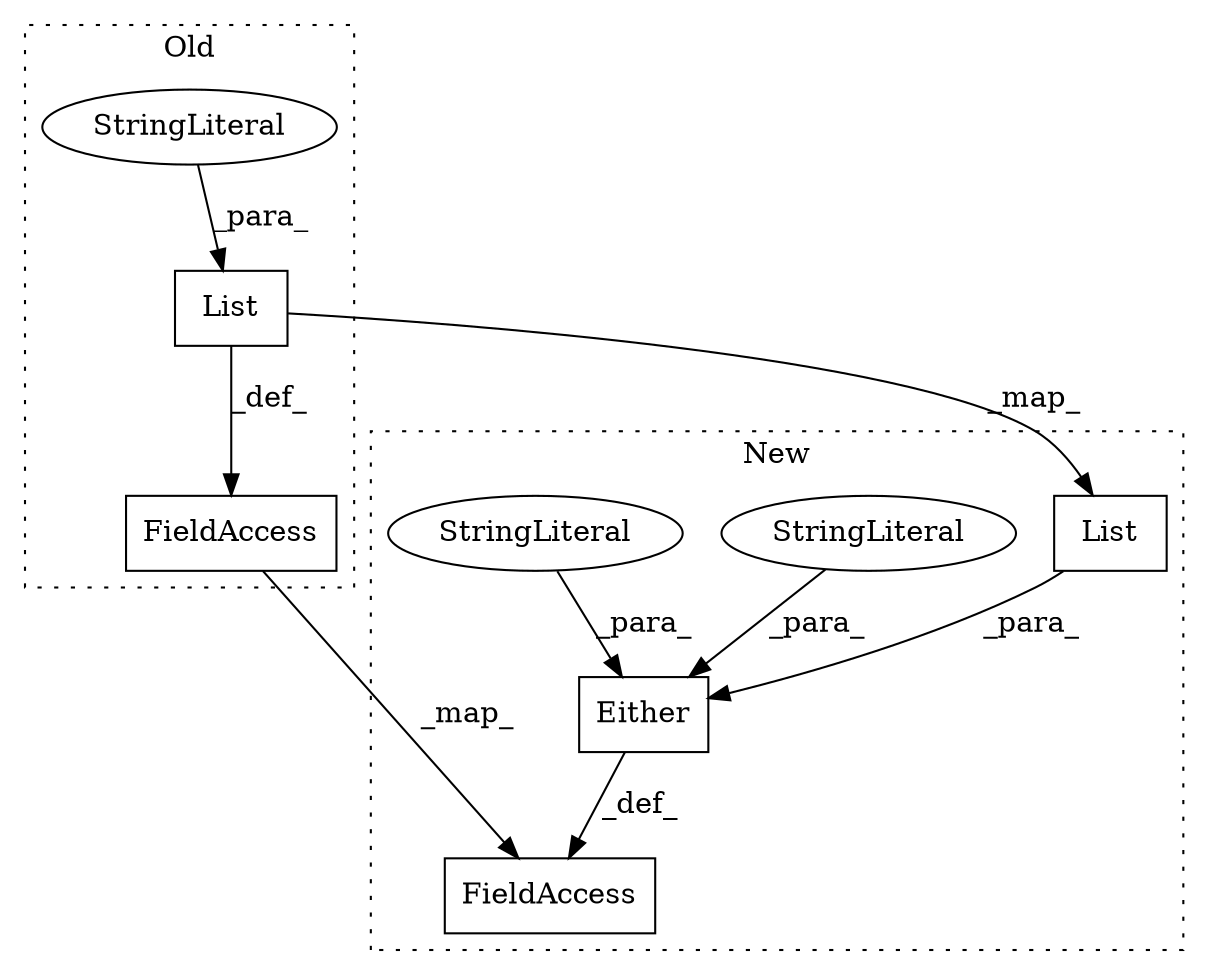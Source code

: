 digraph G {
subgraph cluster0 {
1 [label="List" a="32" s="10747,10885" l="5,1" shape="box"];
3 [label="FieldAccess" a="22" s="10737" l="9" shape="box"];
5 [label="StringLiteral" a="45" s="10771" l="114" shape="ellipse"];
label = "Old";
style="dotted";
}
subgraph cluster1 {
2 [label="List" a="32" s="10781,10804" l="5,1" shape="box"];
4 [label="FieldAccess" a="22" s="10759" l="9" shape="box"];
6 [label="Either" a="32" s="10769,10929" l="7,1" shape="box"];
7 [label="StringLiteral" a="45" s="10806" l="6" shape="ellipse"];
8 [label="StringLiteral" a="45" s="10813" l="116" shape="ellipse"];
label = "New";
style="dotted";
}
1 -> 2 [label="_map_"];
1 -> 3 [label="_def_"];
2 -> 6 [label="_para_"];
3 -> 4 [label="_map_"];
5 -> 1 [label="_para_"];
6 -> 4 [label="_def_"];
7 -> 6 [label="_para_"];
8 -> 6 [label="_para_"];
}